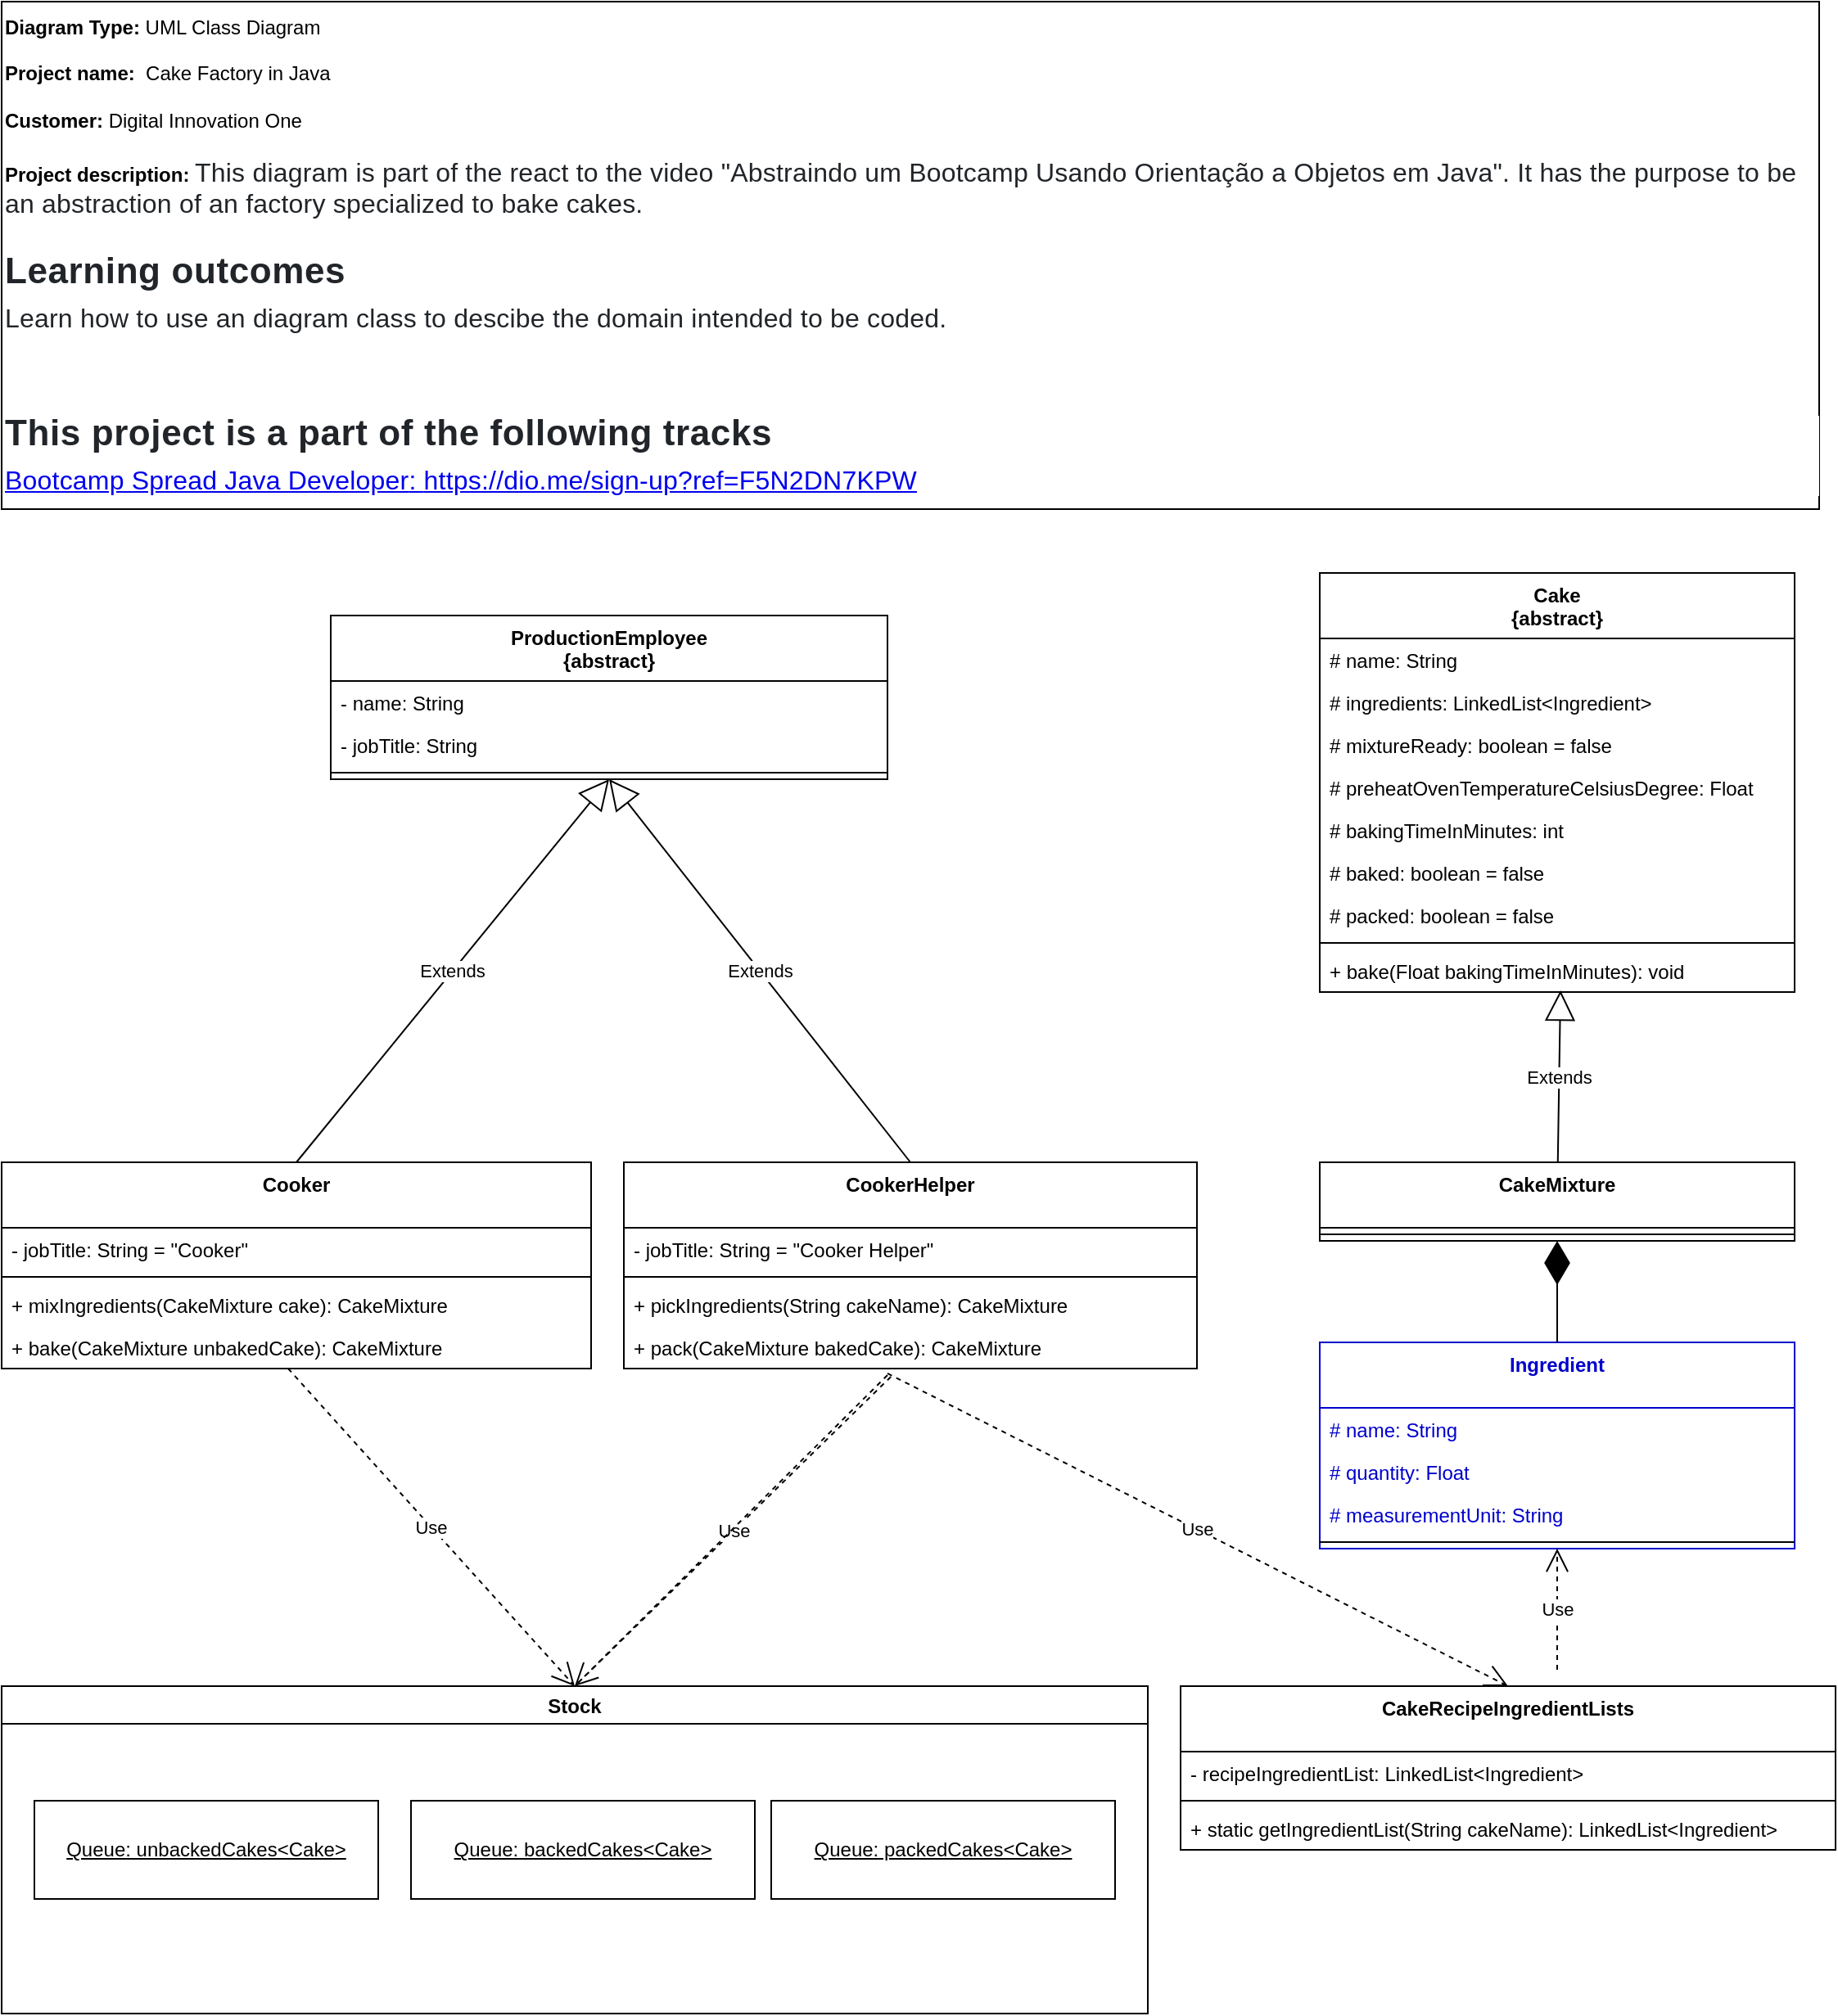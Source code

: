 <mxfile version="16.5.6" type="device"><diagram name="Page-1" id="6133507b-19e7-1e82-6fc7-422aa6c4b21f"><mxGraphModel dx="1304" dy="1289" grid="1" gridSize="10" guides="1" tooltips="1" connect="1" arrows="1" fold="1" page="1" pageScale="1" pageWidth="1169" pageHeight="827" background="none" math="0" shadow="0"><root><mxCell id="0"/><mxCell id="1" parent="0"/><mxCell id="ur2thL-w3JqMQENx__kk-53" value="&lt;b&gt;Diagram Type:&lt;/b&gt; UML Class Diagram&lt;br&gt;&lt;b&gt;&lt;br&gt;Project name:&lt;/b&gt;&amp;nbsp;&amp;nbsp;Cake Factory in Java&lt;br&gt;&lt;b&gt;&lt;br&gt;Customer:&lt;/b&gt; Digital Innovation One&lt;br&gt;&lt;b&gt;&lt;br&gt;Project description:&lt;/b&gt;&amp;nbsp;&lt;font color=&quot;#212529&quot;&gt;&lt;span style=&quot;font-size: 16px ; letter-spacing: 0.1px ; background-color: rgb(255 , 255 , 255)&quot;&gt;This diagram is part of the react to the video &quot;Abstraindo um Bootcamp Usando Orientação a Objetos em Java&quot;. It has the purpose to be an abstraction of an factory specialized to bake cakes.&lt;br&gt;&lt;br&gt;&lt;/span&gt;&lt;/font&gt;&lt;span style=&quot;color: rgb(33 , 37 , 41) ; font-size: 1.375rem ; letter-spacing: 0.3px ; background-color: rgb(255 , 255 , 255)&quot;&gt;&lt;b&gt;Learning outcomes&lt;/b&gt;&lt;/span&gt;&lt;br&gt;&lt;span style=&quot;background-color: rgb(255 , 255 , 255)&quot;&gt;&lt;font color=&quot;#212529&quot;&gt;&lt;span style=&quot;font-size: 16px ; letter-spacing: 0.1px&quot;&gt;Learn how to use an diagram class to descibe the domain intended to be coded.&lt;/span&gt;&lt;/font&gt;&lt;/span&gt;&lt;span style=&quot;background-color: rgb(255 , 255 , 255) ; letter-spacing: 0.3px ; font-size: 1.375rem ; color: rgb(33 , 37 , 41)&quot;&gt;&lt;br&gt;&lt;/span&gt;&lt;div class=&quot;mt-5&quot; style=&quot;box-sizing: border-box ; background-color: rgb(255 , 255 , 255) ; margin-top: 3rem&quot;&gt;&lt;h5 style=&quot;color: rgb(33 , 37 , 41) ; font-size: 1.375rem ; letter-spacing: 0.3px ; box-sizing: border-box ; margin-top: 0px ; margin-bottom: 0.5rem ; line-height: 1&quot;&gt;This project is a part of the following tracks&lt;/h5&gt;&lt;font color=&quot;#0000ee&quot;&gt;&lt;span style=&quot;font-size: 16px ; letter-spacing: 0.1px&quot;&gt;&lt;u&gt;&lt;a href=&quot;https://dio.me/sign-up?ref=F5N2DN7KPW&quot;&gt;Bootcamp Spread Java Developer&lt;/a&gt;:&amp;nbsp;&lt;a href=&quot;https://dio.me/sign-up?ref=F5N2DN7KPW&quot;&gt;https://dio.me/sign-up?ref=F5N2DN7KPW&lt;/a&gt;&lt;/u&gt;&lt;/span&gt;&lt;/font&gt;&lt;br&gt;&lt;/div&gt;" style="rounded=0;whiteSpace=wrap;html=1;align=left;" parent="1" vertex="1"><mxGeometry x="29" y="-798" width="1110" height="310" as="geometry"/></mxCell><mxCell id="850Amda9sujDum_yE_YI-15" value="CakeMixture" style="swimlane;fontStyle=1;align=center;verticalAlign=top;childLayout=stackLayout;horizontal=1;startSize=40;horizontalStack=0;resizeParent=1;resizeParentMax=0;resizeLast=0;collapsible=1;marginBottom=0;" parent="1" vertex="1"><mxGeometry x="834" y="-89" width="290" height="48" as="geometry"/></mxCell><mxCell id="850Amda9sujDum_yE_YI-16" value="" style="line;strokeWidth=1;fillColor=none;align=left;verticalAlign=middle;spacingTop=-1;spacingLeft=3;spacingRight=3;rotatable=0;labelPosition=right;points=[];portConstraint=eastwest;" parent="850Amda9sujDum_yE_YI-15" vertex="1"><mxGeometry y="40" width="290" height="8" as="geometry"/></mxCell><mxCell id="AQZhMNc2Rxp66sYbTXYH-16" value="Cake&#10;{abstract}" style="swimlane;fontStyle=1;align=center;verticalAlign=top;childLayout=stackLayout;horizontal=1;startSize=40;horizontalStack=0;resizeParent=1;resizeParentMax=0;resizeLast=0;collapsible=1;marginBottom=0;" parent="1" vertex="1"><mxGeometry x="834" y="-449" width="290" height="256" as="geometry"/></mxCell><mxCell id="AQZhMNc2Rxp66sYbTXYH-17" value="# name: String" style="text;strokeColor=none;fillColor=none;align=left;verticalAlign=top;spacingLeft=4;spacingRight=4;overflow=hidden;rotatable=0;points=[[0,0.5],[1,0.5]];portConstraint=eastwest;" parent="AQZhMNc2Rxp66sYbTXYH-16" vertex="1"><mxGeometry y="40" width="290" height="26" as="geometry"/></mxCell><mxCell id="AQZhMNc2Rxp66sYbTXYH-18" value="# ingredients: LinkedList&lt;Ingredient&gt;" style="text;strokeColor=none;fillColor=none;align=left;verticalAlign=top;spacingLeft=4;spacingRight=4;overflow=hidden;rotatable=0;points=[[0,0.5],[1,0.5]];portConstraint=eastwest;" parent="AQZhMNc2Rxp66sYbTXYH-16" vertex="1"><mxGeometry y="66" width="290" height="26" as="geometry"/></mxCell><mxCell id="9DfsWQIN12VKPMn0X3Ab-5" value="# mixtureReady: boolean = false" style="text;strokeColor=none;fillColor=none;align=left;verticalAlign=top;spacingLeft=4;spacingRight=4;overflow=hidden;rotatable=0;points=[[0,0.5],[1,0.5]];portConstraint=eastwest;" parent="AQZhMNc2Rxp66sYbTXYH-16" vertex="1"><mxGeometry y="92" width="290" height="26" as="geometry"/></mxCell><mxCell id="AQZhMNc2Rxp66sYbTXYH-19" value="# preheatOvenTemperatureCelsiusDegree: Float" style="text;strokeColor=none;fillColor=none;align=left;verticalAlign=top;spacingLeft=4;spacingRight=4;overflow=hidden;rotatable=0;points=[[0,0.5],[1,0.5]];portConstraint=eastwest;" parent="AQZhMNc2Rxp66sYbTXYH-16" vertex="1"><mxGeometry y="118" width="290" height="26" as="geometry"/></mxCell><mxCell id="AQZhMNc2Rxp66sYbTXYH-20" value="# bakingTimeInMinutes: int" style="text;strokeColor=none;fillColor=none;align=left;verticalAlign=top;spacingLeft=4;spacingRight=4;overflow=hidden;rotatable=0;points=[[0,0.5],[1,0.5]];portConstraint=eastwest;" parent="AQZhMNc2Rxp66sYbTXYH-16" vertex="1"><mxGeometry y="144" width="290" height="26" as="geometry"/></mxCell><mxCell id="9DfsWQIN12VKPMn0X3Ab-3" value="# baked: boolean = false" style="text;strokeColor=none;fillColor=none;align=left;verticalAlign=top;spacingLeft=4;spacingRight=4;overflow=hidden;rotatable=0;points=[[0,0.5],[1,0.5]];portConstraint=eastwest;" parent="AQZhMNc2Rxp66sYbTXYH-16" vertex="1"><mxGeometry y="170" width="290" height="26" as="geometry"/></mxCell><mxCell id="jc5Hgn0eUK3uDO_Jlt8c-2" value="# packed: boolean = false" style="text;strokeColor=none;fillColor=none;align=left;verticalAlign=top;spacingLeft=4;spacingRight=4;overflow=hidden;rotatable=0;points=[[0,0.5],[1,0.5]];portConstraint=eastwest;" parent="AQZhMNc2Rxp66sYbTXYH-16" vertex="1"><mxGeometry y="196" width="290" height="26" as="geometry"/></mxCell><mxCell id="AQZhMNc2Rxp66sYbTXYH-21" value="" style="line;strokeWidth=1;fillColor=none;align=left;verticalAlign=middle;spacingTop=-1;spacingLeft=3;spacingRight=3;rotatable=0;labelPosition=right;points=[];portConstraint=eastwest;" parent="AQZhMNc2Rxp66sYbTXYH-16" vertex="1"><mxGeometry y="222" width="290" height="8" as="geometry"/></mxCell><mxCell id="bPWNUtRheW0Ntam4P_nF-11" value="+ bake(Float bakingTimeInMinutes): void" style="text;strokeColor=none;fillColor=none;align=left;verticalAlign=top;spacingLeft=4;spacingRight=4;overflow=hidden;rotatable=0;points=[[0,0.5],[1,0.5]];portConstraint=eastwest;" parent="AQZhMNc2Rxp66sYbTXYH-16" vertex="1"><mxGeometry y="230" width="290" height="26" as="geometry"/></mxCell><mxCell id="AQZhMNc2Rxp66sYbTXYH-22" value="Ingredient" style="swimlane;fontStyle=1;align=center;verticalAlign=top;childLayout=stackLayout;horizontal=1;startSize=40;horizontalStack=0;resizeParent=1;resizeParentMax=0;resizeLast=0;collapsible=1;marginBottom=0;strokeColor=#0000CC;fontColor=#0000CC;" parent="1" vertex="1"><mxGeometry x="834" y="21" width="290" height="126" as="geometry"/></mxCell><mxCell id="AQZhMNc2Rxp66sYbTXYH-23" value="# name: String" style="text;strokeColor=none;fillColor=none;align=left;verticalAlign=top;spacingLeft=4;spacingRight=4;overflow=hidden;rotatable=0;points=[[0,0.5],[1,0.5]];portConstraint=eastwest;fontColor=#0000CC;" parent="AQZhMNc2Rxp66sYbTXYH-22" vertex="1"><mxGeometry y="40" width="290" height="26" as="geometry"/></mxCell><mxCell id="AQZhMNc2Rxp66sYbTXYH-24" value="# quantity: Float" style="text;strokeColor=none;fillColor=none;align=left;verticalAlign=top;spacingLeft=4;spacingRight=4;overflow=hidden;rotatable=0;points=[[0,0.5],[1,0.5]];portConstraint=eastwest;fontColor=#0000CC;" parent="AQZhMNc2Rxp66sYbTXYH-22" vertex="1"><mxGeometry y="66" width="290" height="26" as="geometry"/></mxCell><mxCell id="AQZhMNc2Rxp66sYbTXYH-25" value="# measurementUnit: String" style="text;strokeColor=none;fillColor=none;align=left;verticalAlign=top;spacingLeft=4;spacingRight=4;overflow=hidden;rotatable=0;points=[[0,0.5],[1,0.5]];portConstraint=eastwest;fontColor=#0000CC;" parent="AQZhMNc2Rxp66sYbTXYH-22" vertex="1"><mxGeometry y="92" width="290" height="26" as="geometry"/></mxCell><mxCell id="AQZhMNc2Rxp66sYbTXYH-26" value="" style="line;strokeWidth=1;fillColor=none;align=left;verticalAlign=middle;spacingTop=-1;spacingLeft=3;spacingRight=3;rotatable=0;labelPosition=right;points=[];portConstraint=eastwest;" parent="AQZhMNc2Rxp66sYbTXYH-22" vertex="1"><mxGeometry y="118" width="290" height="8" as="geometry"/></mxCell><mxCell id="AQZhMNc2Rxp66sYbTXYH-28" value="Extends" style="endArrow=block;endSize=16;endFill=0;html=1;rounded=0;entryX=0.507;entryY=0.962;entryDx=0;entryDy=0;entryPerimeter=0;" parent="1" source="850Amda9sujDum_yE_YI-15" target="bPWNUtRheW0Ntam4P_nF-11" edge="1"><mxGeometry width="160" relative="1" as="geometry"><mxPoint x="929" y="-89" as="sourcePoint"/><mxPoint x="904" y="-189" as="targetPoint"/></mxGeometry></mxCell><mxCell id="gl857HrapLy-JCKBRdQH-1" value="ProductionEmployee&#10;{abstract}" style="swimlane;fontStyle=1;align=center;verticalAlign=top;childLayout=stackLayout;horizontal=1;startSize=40;horizontalStack=0;resizeParent=1;resizeParentMax=0;resizeLast=0;collapsible=1;marginBottom=0;" parent="1" vertex="1"><mxGeometry x="230" y="-423" width="340" height="100" as="geometry"/></mxCell><mxCell id="gl857HrapLy-JCKBRdQH-2" value="- name: String" style="text;strokeColor=none;fillColor=none;align=left;verticalAlign=top;spacingLeft=4;spacingRight=4;overflow=hidden;rotatable=0;points=[[0,0.5],[1,0.5]];portConstraint=eastwest;" parent="gl857HrapLy-JCKBRdQH-1" vertex="1"><mxGeometry y="40" width="340" height="26" as="geometry"/></mxCell><mxCell id="gl857HrapLy-JCKBRdQH-5" value="- jobTitle: String" style="text;strokeColor=none;fillColor=none;align=left;verticalAlign=top;spacingLeft=4;spacingRight=4;overflow=hidden;rotatable=0;points=[[0,0.5],[1,0.5]];portConstraint=eastwest;" parent="gl857HrapLy-JCKBRdQH-1" vertex="1"><mxGeometry y="66" width="340" height="26" as="geometry"/></mxCell><mxCell id="gl857HrapLy-JCKBRdQH-6" value="" style="line;strokeWidth=1;fillColor=none;align=left;verticalAlign=middle;spacingTop=-1;spacingLeft=3;spacingRight=3;rotatable=0;labelPosition=right;points=[];portConstraint=eastwest;" parent="gl857HrapLy-JCKBRdQH-1" vertex="1"><mxGeometry y="92" width="340" height="8" as="geometry"/></mxCell><mxCell id="gl857HrapLy-JCKBRdQH-8" value="CookerHelper" style="swimlane;fontStyle=1;align=center;verticalAlign=top;childLayout=stackLayout;horizontal=1;startSize=40;horizontalStack=0;resizeParent=1;resizeParentMax=0;resizeLast=0;collapsible=1;marginBottom=0;" parent="1" vertex="1"><mxGeometry x="409" y="-89" width="350" height="126" as="geometry"/></mxCell><mxCell id="gl857HrapLy-JCKBRdQH-10" value="- jobTitle: String = &quot;Cooker Helper&quot;" style="text;strokeColor=none;fillColor=none;align=left;verticalAlign=top;spacingLeft=4;spacingRight=4;overflow=hidden;rotatable=0;points=[[0,0.5],[1,0.5]];portConstraint=eastwest;" parent="gl857HrapLy-JCKBRdQH-8" vertex="1"><mxGeometry y="40" width="350" height="26" as="geometry"/></mxCell><mxCell id="gl857HrapLy-JCKBRdQH-11" value="" style="line;strokeWidth=1;fillColor=none;align=left;verticalAlign=middle;spacingTop=-1;spacingLeft=3;spacingRight=3;rotatable=0;labelPosition=right;points=[];portConstraint=eastwest;" parent="gl857HrapLy-JCKBRdQH-8" vertex="1"><mxGeometry y="66" width="350" height="8" as="geometry"/></mxCell><mxCell id="JekXocuc3jNN5lzKtYZr-4" value="+ pickIngredients(String cakeName): CakeMixture" style="text;strokeColor=none;fillColor=none;align=left;verticalAlign=top;spacingLeft=4;spacingRight=4;overflow=hidden;rotatable=0;points=[[0,0.5],[1,0.5]];portConstraint=eastwest;" vertex="1" parent="gl857HrapLy-JCKBRdQH-8"><mxGeometry y="74" width="350" height="26" as="geometry"/></mxCell><mxCell id="jc5Hgn0eUK3uDO_Jlt8c-1" value="+ pack(CakeMixture bakedCake): CakeMixture" style="text;strokeColor=none;fillColor=none;align=left;verticalAlign=top;spacingLeft=4;spacingRight=4;overflow=hidden;rotatable=0;points=[[0,0.5],[1,0.5]];portConstraint=eastwest;" parent="gl857HrapLy-JCKBRdQH-8" vertex="1"><mxGeometry y="100" width="350" height="26" as="geometry"/></mxCell><mxCell id="gl857HrapLy-JCKBRdQH-13" value="Cooker" style="swimlane;fontStyle=1;align=center;verticalAlign=top;childLayout=stackLayout;horizontal=1;startSize=40;horizontalStack=0;resizeParent=1;resizeParentMax=0;resizeLast=0;collapsible=1;marginBottom=0;" parent="1" vertex="1"><mxGeometry x="29" y="-89" width="360" height="126" as="geometry"/></mxCell><mxCell id="gl857HrapLy-JCKBRdQH-15" value="- jobTitle: String = &quot;Cooker&quot;" style="text;strokeColor=none;fillColor=none;align=left;verticalAlign=top;spacingLeft=4;spacingRight=4;overflow=hidden;rotatable=0;points=[[0,0.5],[1,0.5]];portConstraint=eastwest;" parent="gl857HrapLy-JCKBRdQH-13" vertex="1"><mxGeometry y="40" width="360" height="26" as="geometry"/></mxCell><mxCell id="gl857HrapLy-JCKBRdQH-16" value="" style="line;strokeWidth=1;fillColor=none;align=left;verticalAlign=middle;spacingTop=-1;spacingLeft=3;spacingRight=3;rotatable=0;labelPosition=right;points=[];portConstraint=eastwest;" parent="gl857HrapLy-JCKBRdQH-13" vertex="1"><mxGeometry y="66" width="360" height="8" as="geometry"/></mxCell><mxCell id="JekXocuc3jNN5lzKtYZr-5" value="+ mixIngredients(CakeMixture cake): CakeMixture" style="text;strokeColor=none;fillColor=none;align=left;verticalAlign=top;spacingLeft=4;spacingRight=4;overflow=hidden;rotatable=0;points=[[0,0.5],[1,0.5]];portConstraint=eastwest;" vertex="1" parent="gl857HrapLy-JCKBRdQH-13"><mxGeometry y="74" width="360" height="26" as="geometry"/></mxCell><mxCell id="gl857HrapLy-JCKBRdQH-20" value="+ bake(CakeMixture unbakedCake): CakeMixture " style="text;strokeColor=none;fillColor=none;align=left;verticalAlign=top;spacingLeft=4;spacingRight=4;overflow=hidden;rotatable=0;points=[[0,0.5],[1,0.5]];portConstraint=eastwest;" parent="gl857HrapLy-JCKBRdQH-13" vertex="1"><mxGeometry y="100" width="360" height="26" as="geometry"/></mxCell><mxCell id="gl857HrapLy-JCKBRdQH-18" value="Extends" style="endArrow=block;endSize=16;endFill=0;html=1;rounded=0;exitX=0.5;exitY=0;exitDx=0;exitDy=0;entryX=0.5;entryY=1;entryDx=0;entryDy=0;" parent="1" source="gl857HrapLy-JCKBRdQH-13" target="gl857HrapLy-JCKBRdQH-1" edge="1"><mxGeometry width="160" relative="1" as="geometry"><mxPoint x="913.805" y="-69" as="sourcePoint"/><mxPoint x="354.92" y="-297" as="targetPoint"/></mxGeometry></mxCell><mxCell id="gl857HrapLy-JCKBRdQH-19" value="Extends" style="endArrow=block;endSize=16;endFill=0;html=1;rounded=0;entryX=0.5;entryY=1;entryDx=0;entryDy=0;exitX=0.5;exitY=0;exitDx=0;exitDy=0;" parent="1" source="gl857HrapLy-JCKBRdQH-8" target="gl857HrapLy-JCKBRdQH-1" edge="1"><mxGeometry width="160" relative="1" as="geometry"><mxPoint x="923.805" y="-59" as="sourcePoint"/><mxPoint x="353.9" y="-296.012" as="targetPoint"/></mxGeometry></mxCell><mxCell id="bPWNUtRheW0Ntam4P_nF-12" value="" style="endArrow=diamondThin;endFill=1;endSize=24;html=1;rounded=0;exitX=0.5;exitY=0;exitDx=0;exitDy=0;entryX=0.5;entryY=1;entryDx=0;entryDy=0;" parent="1" source="AQZhMNc2Rxp66sYbTXYH-22" target="850Amda9sujDum_yE_YI-15" edge="1"><mxGeometry width="160" relative="1" as="geometry"><mxPoint x="1199" y="-55" as="sourcePoint"/><mxPoint x="1059" y="-49" as="targetPoint"/></mxGeometry></mxCell><mxCell id="nPHCnTrEf1Wl8FXhRpwn-8" value="Use" style="endArrow=open;endSize=12;dashed=1;html=1;rounded=0;entryX=0.5;entryY=0;entryDx=0;entryDy=0;exitX=0.466;exitY=1.192;exitDx=0;exitDy=0;exitPerimeter=0;" parent="1" source="jc5Hgn0eUK3uDO_Jlt8c-1" target="nPHCnTrEf1Wl8FXhRpwn-7" edge="1"><mxGeometry width="160" relative="1" as="geometry"><mxPoint x="319" y="-399" as="sourcePoint"/><mxPoint x="479" y="-399" as="targetPoint"/></mxGeometry></mxCell><mxCell id="nPHCnTrEf1Wl8FXhRpwn-9" value="Use" style="endArrow=open;endSize=12;dashed=1;html=1;rounded=0;entryX=0.5;entryY=0;entryDx=0;entryDy=0;exitX=0.486;exitY=1;exitDx=0;exitDy=0;exitPerimeter=0;" parent="1" source="gl857HrapLy-JCKBRdQH-20" target="nPHCnTrEf1Wl8FXhRpwn-7" edge="1"><mxGeometry width="160" relative="1" as="geometry"><mxPoint x="243.95" y="83" as="sourcePoint"/><mxPoint x="379" y="171" as="targetPoint"/></mxGeometry></mxCell><mxCell id="JekXocuc3jNN5lzKtYZr-6" value="CakeRecipeIngredientLists" style="swimlane;fontStyle=1;align=center;verticalAlign=top;childLayout=stackLayout;horizontal=1;startSize=40;horizontalStack=0;resizeParent=1;resizeParentMax=0;resizeLast=0;collapsible=1;marginBottom=0;" vertex="1" parent="1"><mxGeometry x="749" y="231" width="400" height="100" as="geometry"/></mxCell><mxCell id="JekXocuc3jNN5lzKtYZr-2" value="- recipeIngredientList: LinkedList&lt;Ingredient&gt;" style="text;strokeColor=none;fillColor=none;align=left;verticalAlign=top;spacingLeft=4;spacingRight=4;overflow=hidden;rotatable=0;points=[[0,0.5],[1,0.5]];portConstraint=eastwest;" vertex="1" parent="JekXocuc3jNN5lzKtYZr-6"><mxGeometry y="40" width="400" height="26" as="geometry"/></mxCell><mxCell id="JekXocuc3jNN5lzKtYZr-8" value="" style="line;strokeWidth=1;fillColor=none;align=left;verticalAlign=middle;spacingTop=-1;spacingLeft=3;spacingRight=3;rotatable=0;labelPosition=right;points=[];portConstraint=eastwest;" vertex="1" parent="JekXocuc3jNN5lzKtYZr-6"><mxGeometry y="66" width="400" height="8" as="geometry"/></mxCell><mxCell id="JekXocuc3jNN5lzKtYZr-7" value="+ static getIngredientList(String cakeName): LinkedList&lt;Ingredient&gt;" style="text;strokeColor=none;fillColor=none;align=left;verticalAlign=top;spacingLeft=4;spacingRight=4;overflow=hidden;rotatable=0;points=[[0,0.5],[1,0.5]];portConstraint=eastwest;" vertex="1" parent="JekXocuc3jNN5lzKtYZr-6"><mxGeometry y="74" width="400" height="26" as="geometry"/></mxCell><mxCell id="JekXocuc3jNN5lzKtYZr-9" value="Use" style="endArrow=open;endSize=12;dashed=1;html=1;rounded=0;entryX=0.5;entryY=0;entryDx=0;entryDy=0;exitX=0.46;exitY=1.115;exitDx=0;exitDy=0;exitPerimeter=0;startArrow=none;" edge="1" parent="1" source="jc5Hgn0eUK3uDO_Jlt8c-1" target="JekXocuc3jNN5lzKtYZr-6"><mxGeometry width="160" relative="1" as="geometry"><mxPoint x="273.185" y="57" as="sourcePoint"/><mxPoint x="818" y="201" as="targetPoint"/></mxGeometry></mxCell><mxCell id="nPHCnTrEf1Wl8FXhRpwn-7" value="Stock" style="swimlane;" parent="1" vertex="1"><mxGeometry x="29" y="231" width="700" height="200" as="geometry"><mxRectangle x="30" y="250" width="70" height="23" as="alternateBounds"/></mxGeometry></mxCell><mxCell id="nPHCnTrEf1Wl8FXhRpwn-2" value="&lt;u&gt;Queue: unbackedCakes&amp;lt;Cake&amp;gt;&lt;/u&gt;" style="rounded=0;whiteSpace=wrap;html=1;" parent="nPHCnTrEf1Wl8FXhRpwn-7" vertex="1"><mxGeometry x="20" y="70" width="210" height="60" as="geometry"/></mxCell><mxCell id="nPHCnTrEf1Wl8FXhRpwn-3" value="&lt;u&gt;Queue: backedCakes&amp;lt;Cake&amp;gt;&lt;/u&gt;" style="rounded=0;whiteSpace=wrap;html=1;" parent="nPHCnTrEf1Wl8FXhRpwn-7" vertex="1"><mxGeometry x="250" y="70" width="210" height="60" as="geometry"/></mxCell><mxCell id="nPHCnTrEf1Wl8FXhRpwn-4" value="&lt;u&gt;Queue: packedCakes&amp;lt;Cake&amp;gt;&lt;/u&gt;" style="rounded=0;whiteSpace=wrap;html=1;" parent="nPHCnTrEf1Wl8FXhRpwn-7" vertex="1"><mxGeometry x="470" y="70" width="210" height="60" as="geometry"/></mxCell><mxCell id="JekXocuc3jNN5lzKtYZr-10" value="" style="endArrow=none;endSize=12;dashed=1;html=1;rounded=0;entryX=0.5;entryY=0;entryDx=0;entryDy=0;exitX=0.46;exitY=1.154;exitDx=0;exitDy=0;exitPerimeter=0;" edge="1" parent="1" source="jc5Hgn0eUK3uDO_Jlt8c-1" target="nPHCnTrEf1Wl8FXhRpwn-7"><mxGeometry width="160" relative="1" as="geometry"><mxPoint x="794" y="99.004" as="sourcePoint"/><mxPoint x="201" y="191" as="targetPoint"/></mxGeometry></mxCell><mxCell id="JekXocuc3jNN5lzKtYZr-11" value="Use" style="endArrow=open;endSize=12;dashed=1;html=1;rounded=0;entryX=0.5;entryY=1;entryDx=0;entryDy=0;startArrow=none;" edge="1" parent="1" target="AQZhMNc2Rxp66sYbTXYH-22"><mxGeometry width="160" relative="1" as="geometry"><mxPoint x="979" y="221" as="sourcePoint"/><mxPoint x="979" y="181" as="targetPoint"/></mxGeometry></mxCell></root></mxGraphModel></diagram></mxfile>